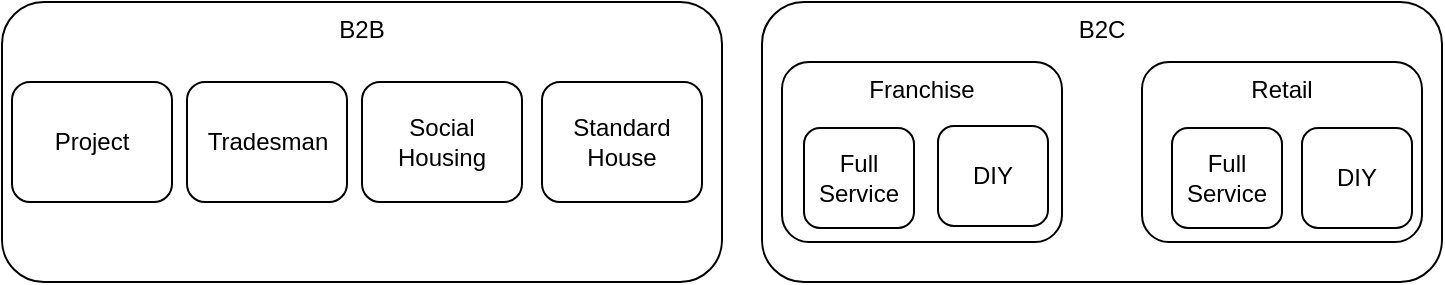 <mxfile version="11.1.1" type="github"><diagram id="ZAqHVKBO3mxk9_R7XnRH" name="Model"><mxGraphModel dx="925" dy="470" grid="1" gridSize="10" guides="1" tooltips="1" connect="1" arrows="1" fold="1" page="1" pageScale="1" pageWidth="827" pageHeight="1169" math="0" shadow="0"><root><mxCell id="0"/><mxCell id="1" parent="0"/><mxCell id="h3p3pEocYEC31KhZvrrD-1" value="B2B" style="rounded=1;whiteSpace=wrap;html=1;verticalAlign=top;" parent="1" vertex="1"><mxGeometry x="80" y="40" width="360" height="140" as="geometry"/></mxCell><mxCell id="h3p3pEocYEC31KhZvrrD-2" value="B2C" style="rounded=1;whiteSpace=wrap;html=1;verticalAlign=top;" parent="1" vertex="1"><mxGeometry x="460" y="40" width="340" height="140" as="geometry"/></mxCell><mxCell id="h3p3pEocYEC31KhZvrrD-3" value="Project" style="rounded=1;whiteSpace=wrap;html=1;" parent="1" vertex="1"><mxGeometry x="85" y="80" width="80" height="60" as="geometry"/></mxCell><mxCell id="h3p3pEocYEC31KhZvrrD-4" value="Tradesman" style="rounded=1;whiteSpace=wrap;html=1;" parent="1" vertex="1"><mxGeometry x="172.5" y="80" width="80" height="60" as="geometry"/></mxCell><mxCell id="h3p3pEocYEC31KhZvrrD-5" value="Social Housing" style="rounded=1;whiteSpace=wrap;html=1;" parent="1" vertex="1"><mxGeometry x="260" y="80" width="80" height="60" as="geometry"/></mxCell><mxCell id="h3p3pEocYEC31KhZvrrD-6" value="Standard House" style="rounded=1;whiteSpace=wrap;html=1;" parent="1" vertex="1"><mxGeometry x="350" y="80" width="80" height="60" as="geometry"/></mxCell><mxCell id="h3p3pEocYEC31KhZvrrD-7" value="Franchise" style="rounded=1;whiteSpace=wrap;html=1;verticalAlign=top;" parent="1" vertex="1"><mxGeometry x="470" y="70" width="140" height="90" as="geometry"/></mxCell><mxCell id="h3p3pEocYEC31KhZvrrD-8" value="Retail" style="rounded=1;whiteSpace=wrap;html=1;verticalAlign=top;" parent="1" vertex="1"><mxGeometry x="650" y="70" width="140" height="90" as="geometry"/></mxCell><mxCell id="h3p3pEocYEC31KhZvrrD-9" value="Full Service" style="rounded=1;whiteSpace=wrap;html=1;arcSize=16;" parent="1" vertex="1"><mxGeometry x="481" y="103" width="55" height="50" as="geometry"/></mxCell><mxCell id="h3p3pEocYEC31KhZvrrD-11" value="DIY" style="rounded=1;whiteSpace=wrap;html=1;arcSize=16;" parent="1" vertex="1"><mxGeometry x="548" y="102" width="55" height="50" as="geometry"/></mxCell><mxCell id="h3p3pEocYEC31KhZvrrD-12" value="DIY" style="rounded=1;whiteSpace=wrap;html=1;arcSize=16;" parent="1" vertex="1"><mxGeometry x="730" y="103" width="55" height="50" as="geometry"/></mxCell><mxCell id="h3p3pEocYEC31KhZvrrD-13" value="Full Service" style="rounded=1;whiteSpace=wrap;html=1;arcSize=16;" parent="1" vertex="1"><mxGeometry x="665" y="103" width="55" height="50" as="geometry"/></mxCell></root></mxGraphModel></diagram><diagram id="sEUQ-5ieSJgm-X3h_EBW" name="Housing Association - Base"><mxGraphModel dx="925" dy="470" grid="1" gridSize="10" guides="1" tooltips="1" connect="1" arrows="1" fold="1" page="1" pageScale="1" pageWidth="827" pageHeight="1169" math="0" shadow="0"><root><mxCell id="UlRQKoUhJPpTDdH3L1NX-0"/><mxCell id="UlRQKoUhJPpTDdH3L1NX-1" parent="UlRQKoUhJPpTDdH3L1NX-0"/><mxCell id="UlRQKoUhJPpTDdH3L1NX-2" value="Customer Inquiry" style="rounded=1;whiteSpace=wrap;html=1;" vertex="1" parent="UlRQKoUhJPpTDdH3L1NX-1"><mxGeometry x="80" y="40" width="120" height="60" as="geometry"/></mxCell><mxCell id="UlRQKoUhJPpTDdH3L1NX-3" value="Customer Meeting" style="rounded=1;whiteSpace=wrap;html=1;" vertex="1" parent="UlRQKoUhJPpTDdH3L1NX-1"><mxGeometry x="80" y="120" width="120" height="60" as="geometry"/></mxCell><mxCell id="UlRQKoUhJPpTDdH3L1NX-4" value="Create Quotation" style="rounded=1;whiteSpace=wrap;html=1;" vertex="1" parent="UlRQKoUhJPpTDdH3L1NX-1"><mxGeometry x="80" y="200" width="120" height="60" as="geometry"/></mxCell><mxCell id="UlRQKoUhJPpTDdH3L1NX-5" value="Convert Quote to Order" style="rounded=1;whiteSpace=wrap;html=1;" vertex="1" parent="UlRQKoUhJPpTDdH3L1NX-1"><mxGeometry x="80" y="280" width="120" height="60" as="geometry"/></mxCell><mxCell id="UlRQKoUhJPpTDdH3L1NX-6" value="Delivery&amp;nbsp;" style="rounded=1;whiteSpace=wrap;html=1;" vertex="1" parent="UlRQKoUhJPpTDdH3L1NX-1"><mxGeometry x="80" y="360" width="120" height="60" as="geometry"/></mxCell><mxCell id="UlRQKoUhJPpTDdH3L1NX-7" value="Review" style="rounded=1;whiteSpace=wrap;html=1;" vertex="1" parent="UlRQKoUhJPpTDdH3L1NX-1"><mxGeometry x="80" y="440" width="120" height="60" as="geometry"/></mxCell></root></mxGraphModel></diagram></mxfile>